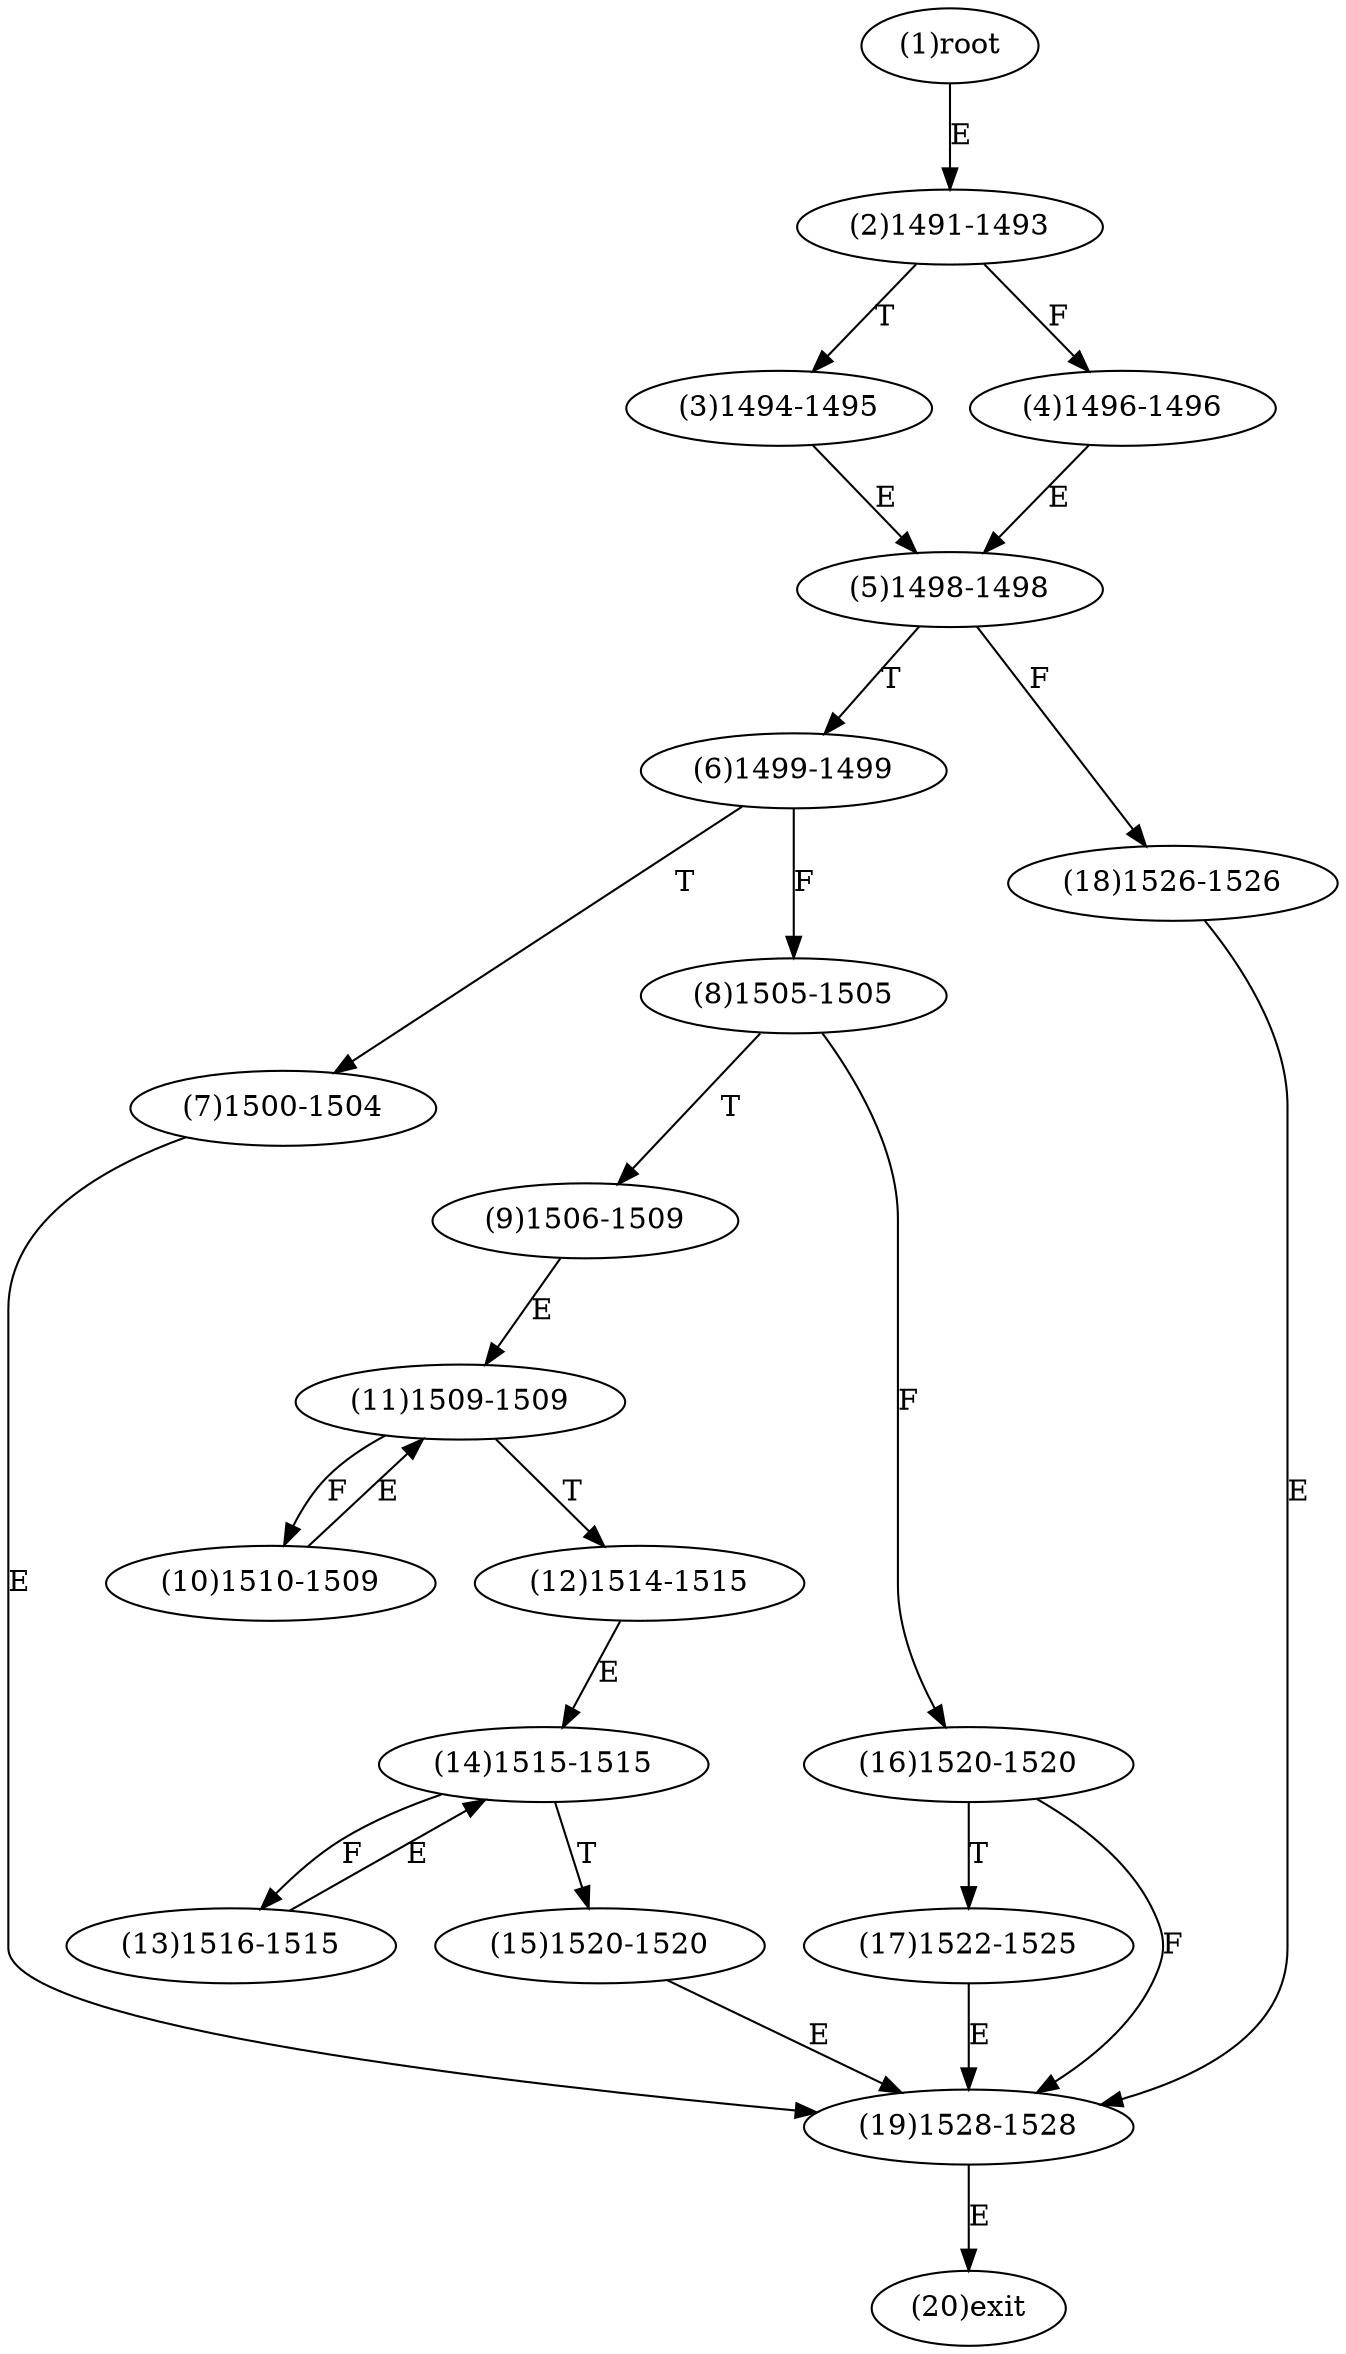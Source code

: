 digraph "" { 
1[ label="(1)root"];
2[ label="(2)1491-1493"];
3[ label="(3)1494-1495"];
4[ label="(4)1496-1496"];
5[ label="(5)1498-1498"];
6[ label="(6)1499-1499"];
7[ label="(7)1500-1504"];
8[ label="(8)1505-1505"];
9[ label="(9)1506-1509"];
10[ label="(10)1510-1509"];
11[ label="(11)1509-1509"];
12[ label="(12)1514-1515"];
13[ label="(13)1516-1515"];
14[ label="(14)1515-1515"];
15[ label="(15)1520-1520"];
17[ label="(17)1522-1525"];
16[ label="(16)1520-1520"];
19[ label="(19)1528-1528"];
18[ label="(18)1526-1526"];
20[ label="(20)exit"];
1->2[ label="E"];
2->4[ label="F"];
2->3[ label="T"];
3->5[ label="E"];
4->5[ label="E"];
5->18[ label="F"];
5->6[ label="T"];
6->8[ label="F"];
6->7[ label="T"];
7->19[ label="E"];
8->16[ label="F"];
8->9[ label="T"];
9->11[ label="E"];
10->11[ label="E"];
11->10[ label="F"];
11->12[ label="T"];
12->14[ label="E"];
13->14[ label="E"];
14->13[ label="F"];
14->15[ label="T"];
15->19[ label="E"];
16->19[ label="F"];
16->17[ label="T"];
17->19[ label="E"];
18->19[ label="E"];
19->20[ label="E"];
}
